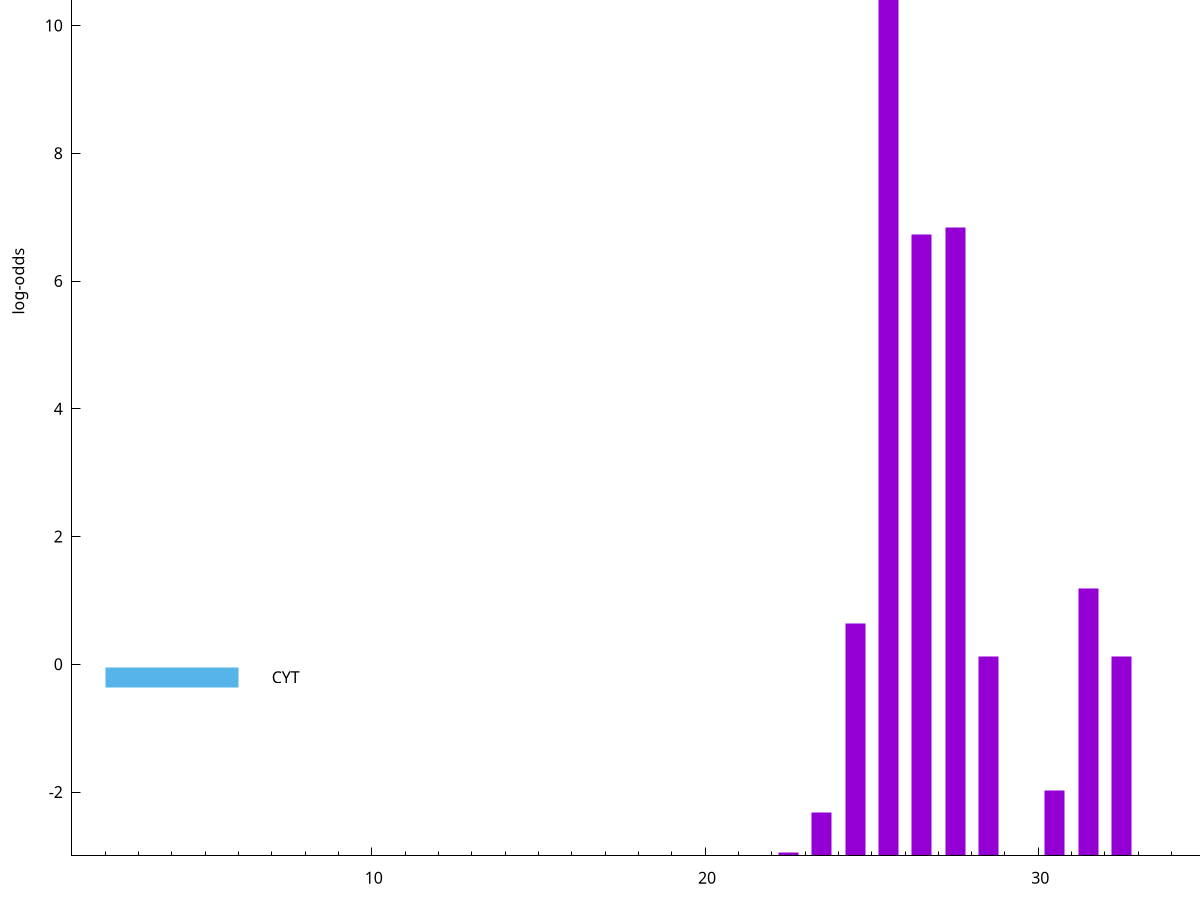 set title "LipoP predictions for SRR5666568.gff"
set size 2., 1.4
set xrange [1:70] 
set mxtics 10
set yrange [-3:15]
set y2range [0:18]
set ylabel "log-odds"
set term postscript eps color solid "Helvetica" 30
set output "SRR5666568.gff660.eps"
set arrow from 2,12.6349 to 6,12.6349 nohead lt 1 lw 20
set label "SpI" at 7,12.6349
set arrow from 2,-0.200913 to 6,-0.200913 nohead lt 3 lw 20
set label "CYT" at 7,-0.200913
set arrow from 2,12.6349 to 6,12.6349 nohead lt 1 lw 20
set label "SpI" at 7,12.6349
# NOTE: The scores below are the log-odds scores with the threshold
# NOTE: subtracted (a hack to make gnuplot make the histogram all
# NOTE: look nice).
plot "-" axes x1y2 title "" with impulses lt 1 lw 20
25.500000 15.582400
27.500000 9.834870
26.500000 9.731380
31.500000 4.193000
24.500000 3.639705
32.500000 3.117168
28.500000 3.115484
30.500000 1.030010
23.500000 0.675820
22.500000 0.052100
e
exit
